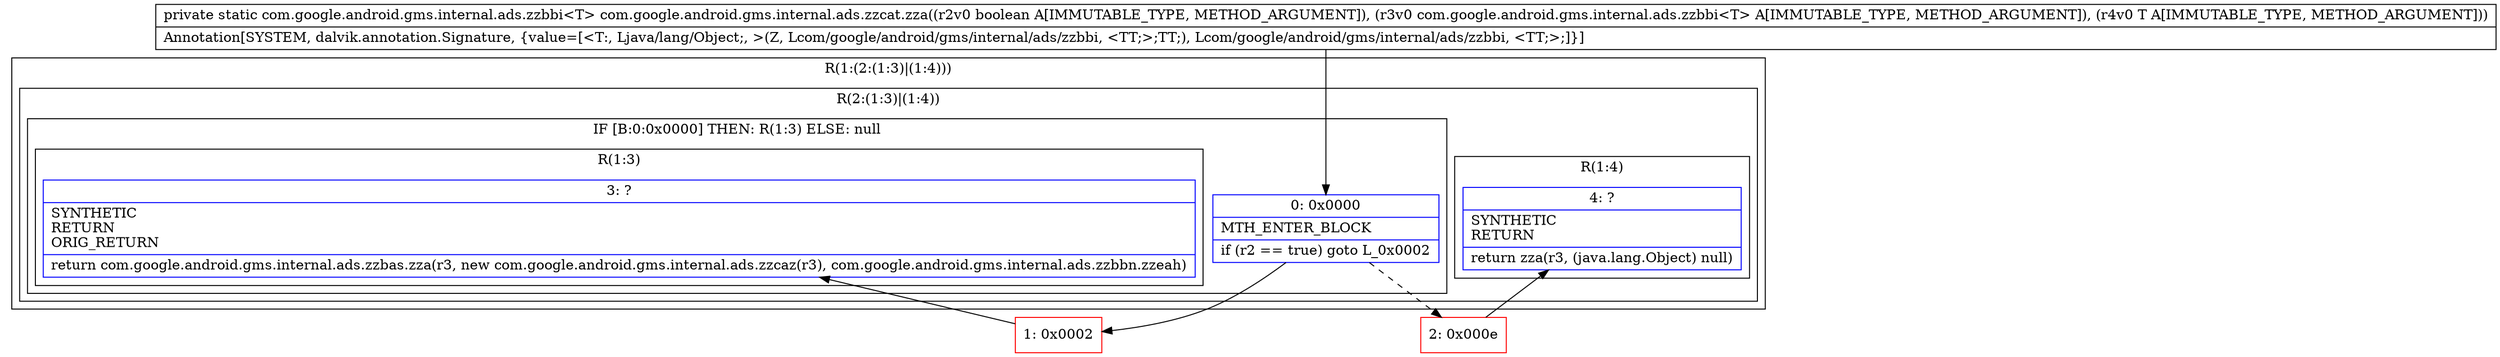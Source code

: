 digraph "CFG forcom.google.android.gms.internal.ads.zzcat.zza(ZLcom\/google\/android\/gms\/internal\/ads\/zzbbi;Ljava\/lang\/Object;)Lcom\/google\/android\/gms\/internal\/ads\/zzbbi;" {
subgraph cluster_Region_1026018984 {
label = "R(1:(2:(1:3)|(1:4)))";
node [shape=record,color=blue];
subgraph cluster_Region_351419161 {
label = "R(2:(1:3)|(1:4))";
node [shape=record,color=blue];
subgraph cluster_IfRegion_877469551 {
label = "IF [B:0:0x0000] THEN: R(1:3) ELSE: null";
node [shape=record,color=blue];
Node_0 [shape=record,label="{0\:\ 0x0000|MTH_ENTER_BLOCK\l|if (r2 == true) goto L_0x0002\l}"];
subgraph cluster_Region_1281721486 {
label = "R(1:3)";
node [shape=record,color=blue];
Node_3 [shape=record,label="{3\:\ ?|SYNTHETIC\lRETURN\lORIG_RETURN\l|return com.google.android.gms.internal.ads.zzbas.zza(r3, new com.google.android.gms.internal.ads.zzcaz(r3), com.google.android.gms.internal.ads.zzbbn.zzeah)\l}"];
}
}
subgraph cluster_Region_1337213220 {
label = "R(1:4)";
node [shape=record,color=blue];
Node_4 [shape=record,label="{4\:\ ?|SYNTHETIC\lRETURN\l|return zza(r3, (java.lang.Object) null)\l}"];
}
}
}
Node_1 [shape=record,color=red,label="{1\:\ 0x0002}"];
Node_2 [shape=record,color=red,label="{2\:\ 0x000e}"];
MethodNode[shape=record,label="{private static com.google.android.gms.internal.ads.zzbbi\<T\> com.google.android.gms.internal.ads.zzcat.zza((r2v0 boolean A[IMMUTABLE_TYPE, METHOD_ARGUMENT]), (r3v0 com.google.android.gms.internal.ads.zzbbi\<T\> A[IMMUTABLE_TYPE, METHOD_ARGUMENT]), (r4v0 T A[IMMUTABLE_TYPE, METHOD_ARGUMENT]))  | Annotation[SYSTEM, dalvik.annotation.Signature, \{value=[\<T:, Ljava\/lang\/Object;, \>(Z, Lcom\/google\/android\/gms\/internal\/ads\/zzbbi, \<TT;\>;TT;), Lcom\/google\/android\/gms\/internal\/ads\/zzbbi, \<TT;\>;]\}]\l}"];
MethodNode -> Node_0;
Node_0 -> Node_1;
Node_0 -> Node_2[style=dashed];
Node_1 -> Node_3;
Node_2 -> Node_4;
}

